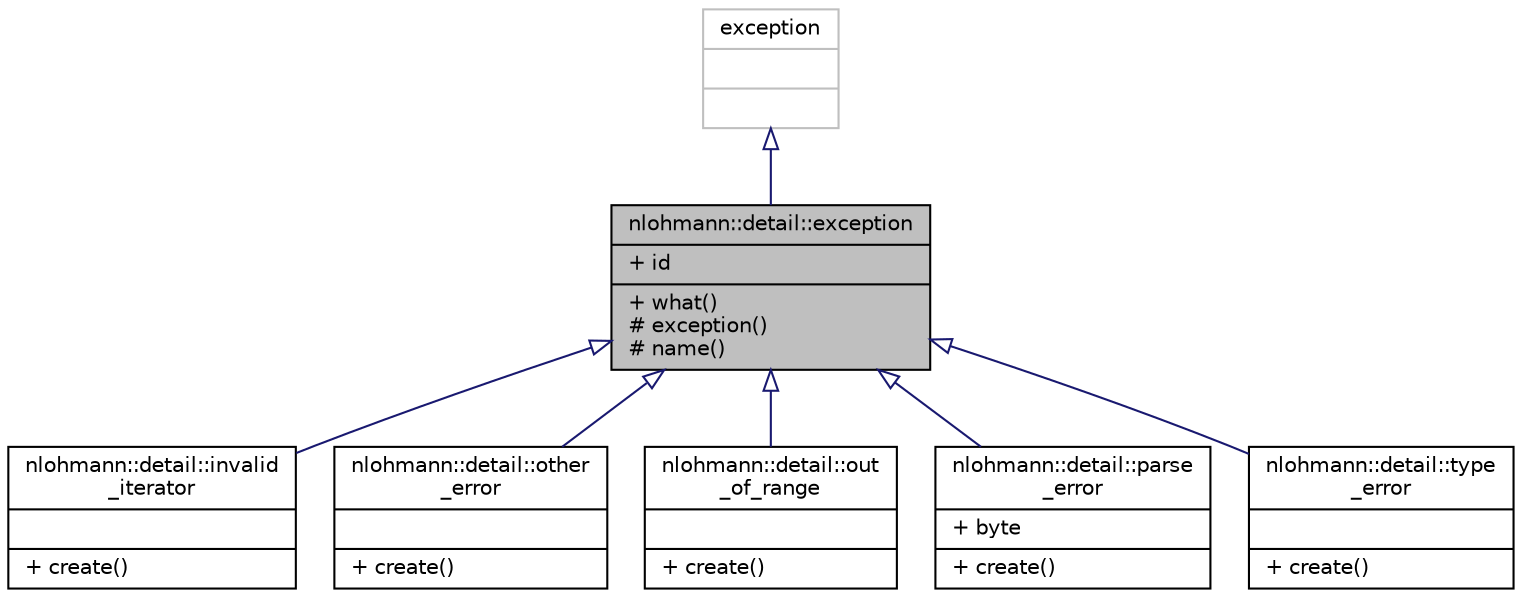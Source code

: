 digraph "nlohmann::detail::exception"
{
 // INTERACTIVE_SVG=YES
  bgcolor="transparent";
  edge [fontname="Helvetica",fontsize="10",labelfontname="Helvetica",labelfontsize="10"];
  node [fontname="Helvetica",fontsize="10",shape=record];
  Node1 [label="{nlohmann::detail::exception\n|+ id\l|+ what()\l# exception()\l# name()\l}",height=0.2,width=0.4,color="black", fillcolor="grey75", style="filled" fontcolor="black"];
  Node2 -> Node1 [dir="back",color="midnightblue",fontsize="10",style="solid",arrowtail="onormal",fontname="Helvetica"];
  Node2 [label="{exception\n||}",height=0.2,width=0.4,color="grey75"];
  Node1 -> Node3 [dir="back",color="midnightblue",fontsize="10",style="solid",arrowtail="onormal",fontname="Helvetica"];
  Node3 [label="{nlohmann::detail::invalid\l_iterator\n||+ create()\l}",height=0.2,width=0.4,color="black",URL="$d4/d5f/classnlohmann_1_1detail_1_1invalid__iterator.html",tooltip="exception indicating errors with iterators "];
  Node1 -> Node4 [dir="back",color="midnightblue",fontsize="10",style="solid",arrowtail="onormal",fontname="Helvetica"];
  Node4 [label="{nlohmann::detail::other\l_error\n||+ create()\l}",height=0.2,width=0.4,color="black",URL="$d5/d1b/classnlohmann_1_1detail_1_1other__error.html",tooltip="exception indicating other library errors "];
  Node1 -> Node5 [dir="back",color="midnightblue",fontsize="10",style="solid",arrowtail="onormal",fontname="Helvetica"];
  Node5 [label="{nlohmann::detail::out\l_of_range\n||+ create()\l}",height=0.2,width=0.4,color="black",URL="$d2/d67/classnlohmann_1_1detail_1_1out__of__range.html",tooltip="exception indicating access out of the defined range "];
  Node1 -> Node6 [dir="back",color="midnightblue",fontsize="10",style="solid",arrowtail="onormal",fontname="Helvetica"];
  Node6 [label="{nlohmann::detail::parse\l_error\n|+ byte\l|+ create()\l}",height=0.2,width=0.4,color="black",URL="$d5/d1a/classnlohmann_1_1detail_1_1parse__error.html",tooltip="exception indicating a parse error "];
  Node1 -> Node7 [dir="back",color="midnightblue",fontsize="10",style="solid",arrowtail="onormal",fontname="Helvetica"];
  Node7 [label="{nlohmann::detail::type\l_error\n||+ create()\l}",height=0.2,width=0.4,color="black",URL="$da/d1c/classnlohmann_1_1detail_1_1type__error.html",tooltip="exception indicating executing a member function with a wrong type "];
}

